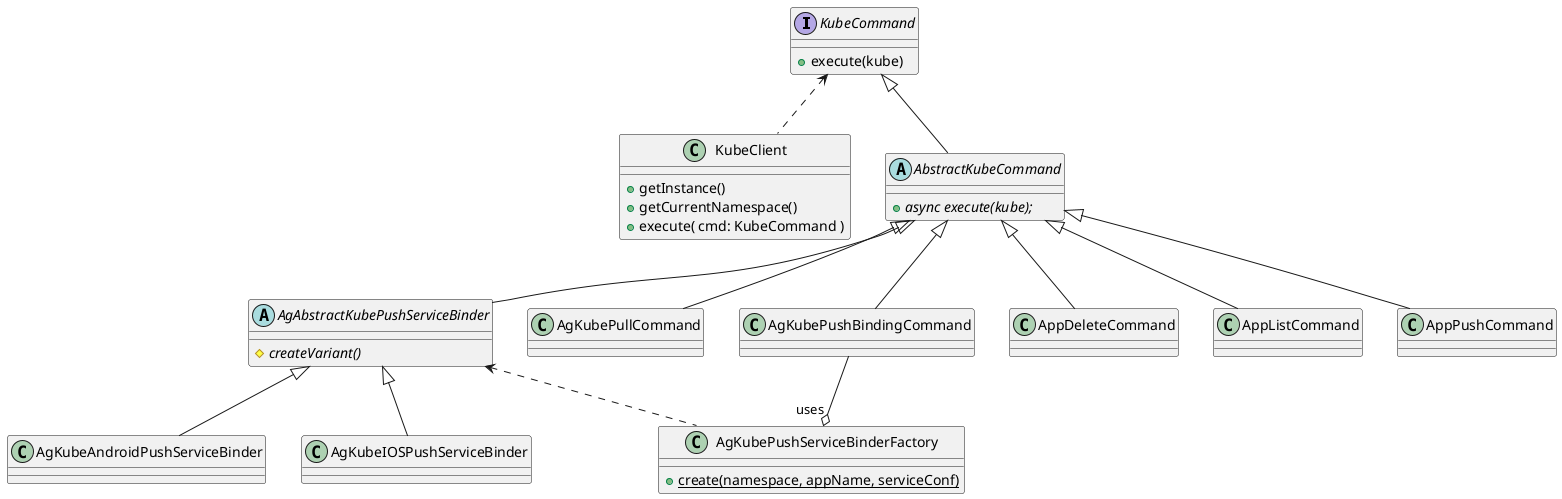 @startuml
interface KubeCommand {
  +execute(kube)
}
class KubeClient {
    +getInstance()
    +getCurrentNamespace()
    +execute( cmd: KubeCommand )
}

class AgKubePushServiceBinderFactory {
  +{static}create(namespace, appName, serviceConf)
}

abstract class AgAbstractKubePushServiceBinder {
    #{abstract}createVariant()
}

abstract class AbstractKubeCommand {
    {abstract} +async execute(kube);
}

KubeCommand <.. KubeClient

KubeCommand <|-- AbstractKubeCommand
AbstractKubeCommand <|-- AgKubePullCommand
AbstractKubeCommand <|-- AgKubePushBindingCommand
AbstractKubeCommand <|-- AppDeleteCommand
AbstractKubeCommand <|-- AppListCommand
AbstractKubeCommand <|-- AppPushCommand
AbstractKubeCommand <|-- AgAbstractKubePushServiceBinder
AgAbstractKubePushServiceBinder <|-- AgKubeAndroidPushServiceBinder
AgAbstractKubePushServiceBinder <|-- AgKubeIOSPushServiceBinder
AgAbstractKubePushServiceBinder <.. AgKubePushServiceBinderFactory
AgKubePushBindingCommand --o "uses" AgKubePushServiceBinderFactory
@enduml